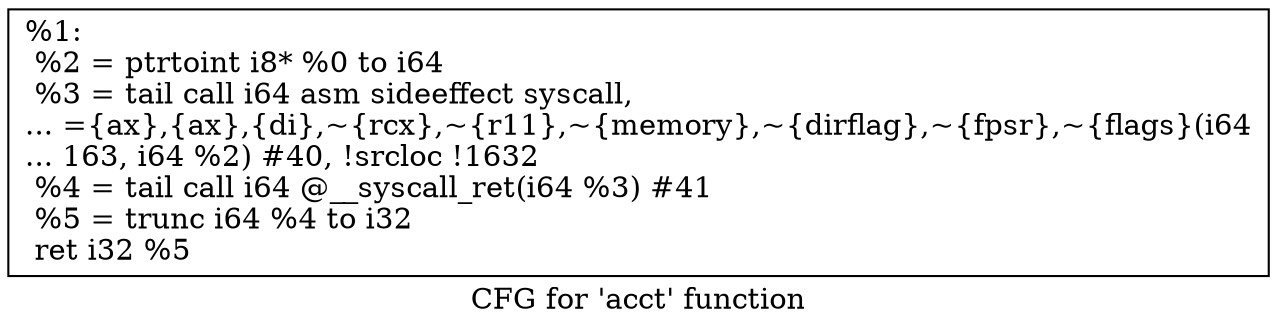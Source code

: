 digraph "CFG for 'acct' function" {
	label="CFG for 'acct' function";

	Node0x154b730 [shape=record,label="{%1:\l  %2 = ptrtoint i8* %0 to i64\l  %3 = tail call i64 asm sideeffect syscall,\l... =\{ax\},\{ax\},\{di\},~\{rcx\},~\{r11\},~\{memory\},~\{dirflag\},~\{fpsr\},~\{flags\}(i64\l... 163, i64 %2) #40, !srcloc !1632\l  %4 = tail call i64 @__syscall_ret(i64 %3) #41\l  %5 = trunc i64 %4 to i32\l  ret i32 %5\l}"];
}
